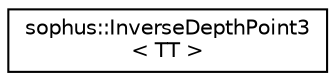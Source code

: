 digraph "Graphical Class Hierarchy"
{
 // LATEX_PDF_SIZE
  edge [fontname="Helvetica",fontsize="10",labelfontname="Helvetica",labelfontsize="10"];
  node [fontname="Helvetica",fontsize="10",shape=record];
  rankdir="LR";
  Node0 [label="sophus::InverseDepthPoint3\l\< TT \>",height=0.2,width=0.4,color="black", fillcolor="white", style="filled",URL="$classsophus_1_1_inverse_depth_point3.html",tooltip="Inverse depth point representation."];
}
